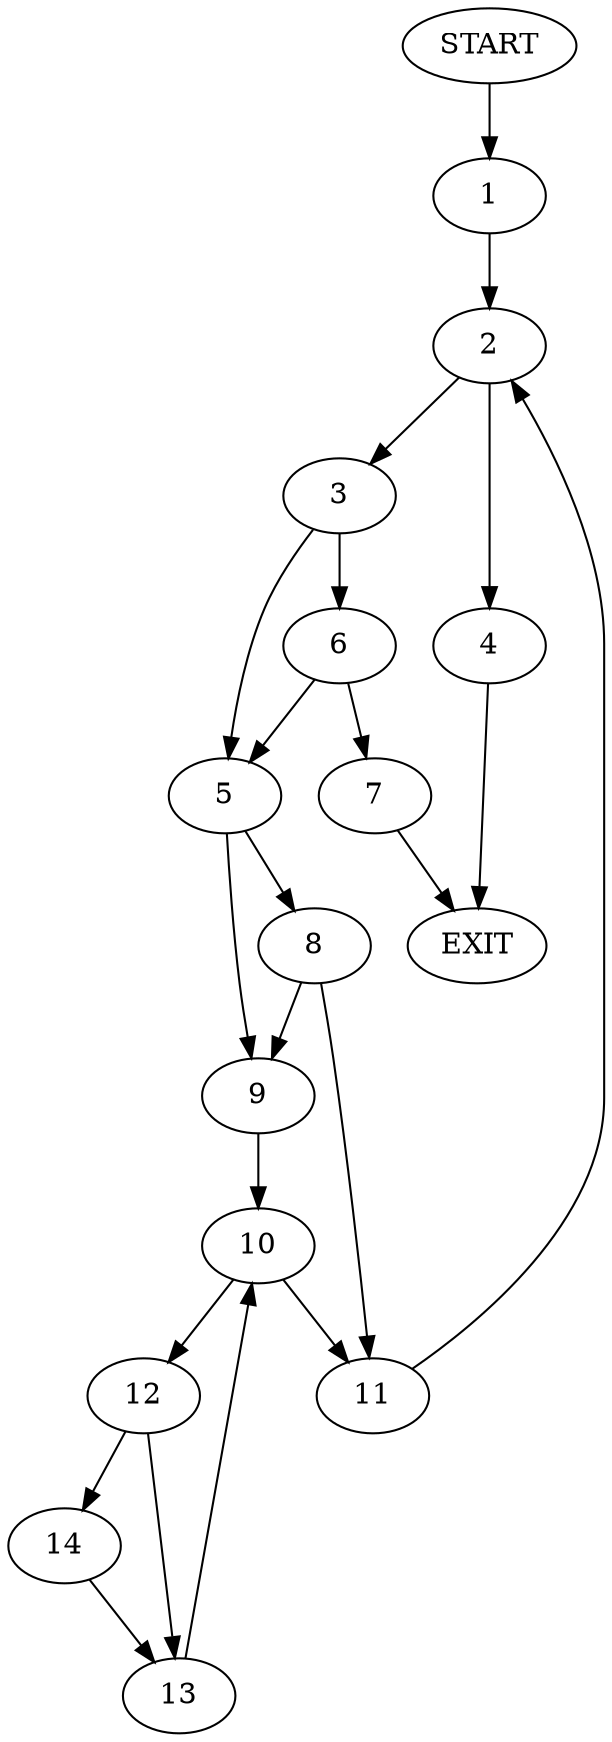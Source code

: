digraph {
0 [label="START"]
15 [label="EXIT"]
0 -> 1
1 -> 2
2 -> 3
2 -> 4
4 -> 15
3 -> 5
3 -> 6
6 -> 7
6 -> 5
5 -> 8
5 -> 9
7 -> 15
9 -> 10
8 -> 9
8 -> 11
11 -> 2
10 -> 12
10 -> 11
12 -> 13
12 -> 14
14 -> 13
13 -> 10
}

